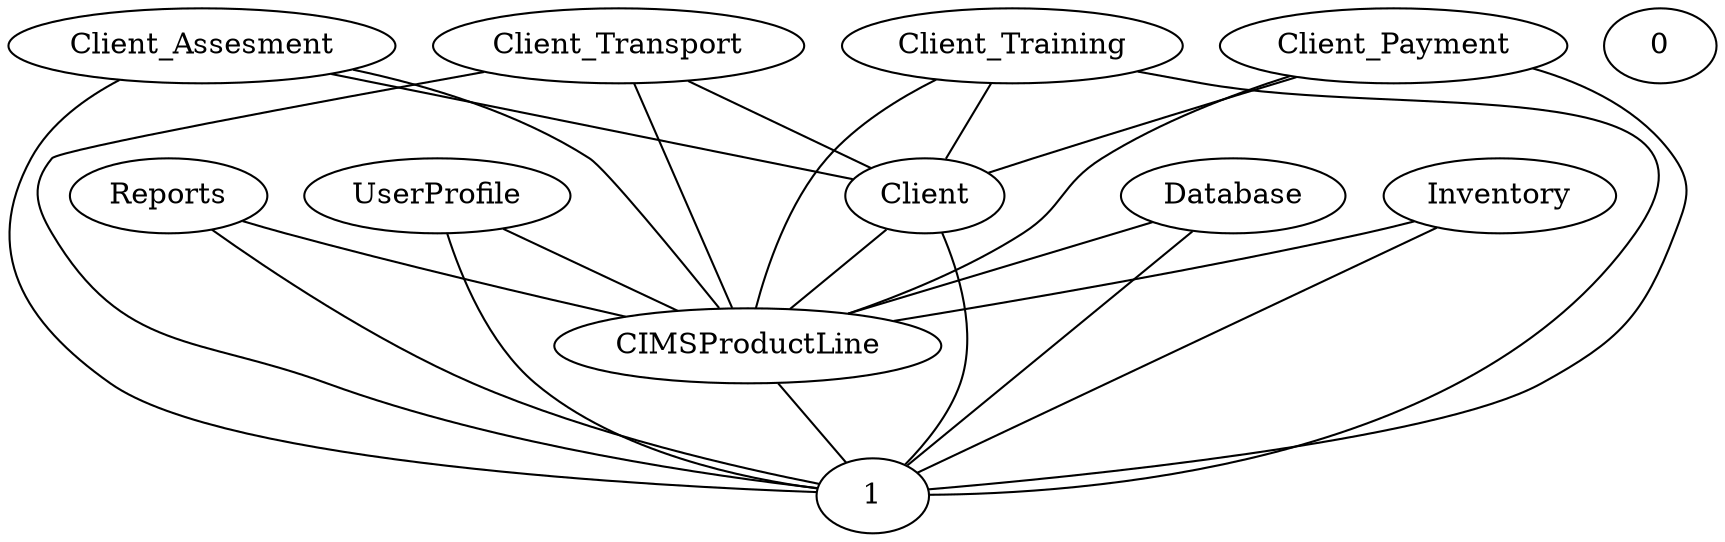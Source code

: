 graph G {
  Client_Assesment;
  Client;
  CIMSProductLine;
  Reports;
  UserProfile;
  Database;
  Inventory;
  Client_Transport;
  0;
  Client_Training;
  1;
  Client_Payment;
  Client_Assesment -- Client;
  Client -- CIMSProductLine;
  Database -- CIMSProductLine;
  UserProfile -- CIMSProductLine;
  Client_Payment -- Client;
  Inventory -- CIMSProductLine;
  Reports -- CIMSProductLine;
  Client_Transport -- Client;
  CIMSProductLine -- 1;
  Client_Training -- Client;
  Client_Assesment -- CIMSProductLine;
  Client -- 1;
  Reports -- 1;
  UserProfile -- 1;
  Database -- 1;
  Inventory -- 1;
  Client_Transport -- CIMSProductLine;
  Client_Transport -- 1;
  Client_Training -- CIMSProductLine;
  Client_Training -- 1;
  Client_Payment -- CIMSProductLine;
  Client_Payment -- 1;
  Client_Assesment -- 1;
}
